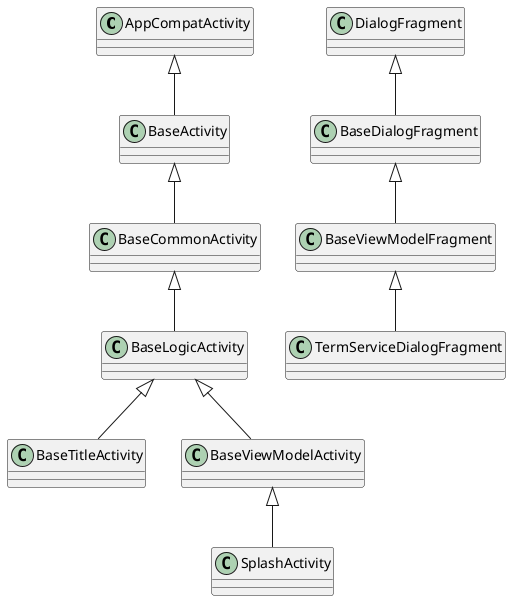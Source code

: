 @startuml
'https://plantuml.com/class-diagram

AppCompatActivity    <|--    BaseActivity
BaseActivity         <|--    BaseCommonActivity
BaseCommonActivity   <|--    BaseLogicActivity
BaseLogicActivity    <|--    BaseTitleActivity
BaseViewModelActivity    <|--    SplashActivity

DialogFragment    <|--    BaseDialogFragment
BaseDialogFragment   <|--    BaseViewModelFragment
BaseViewModelFragment <|--    TermServiceDialogFragment


BaseLogicActivity <|-- BaseViewModelActivity
@enduml
